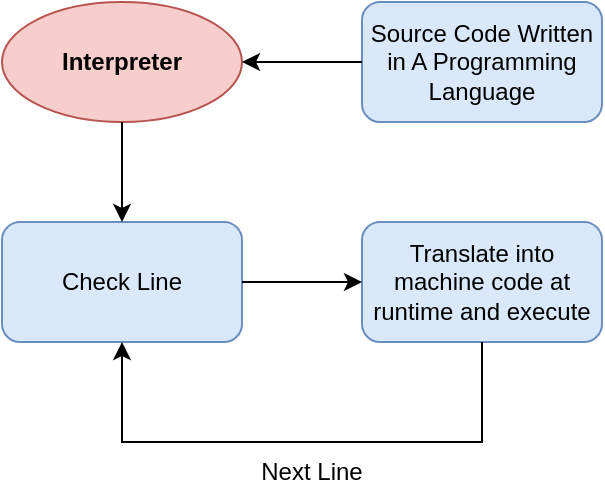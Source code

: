 <mxfile version="26.0.9">
  <diagram name="Page-1" id="1ufeGTMghd5KBNWvGzIa">
    <mxGraphModel dx="709" dy="458" grid="1" gridSize="10" guides="1" tooltips="1" connect="1" arrows="1" fold="1" page="1" pageScale="1" pageWidth="570" pageHeight="940" math="0" shadow="0">
      <root>
        <mxCell id="0" />
        <mxCell id="1" parent="0" />
        <mxCell id="Sr1aJHJvsDK0RKeou0HT-1" value="Check Line" style="rounded=1;whiteSpace=wrap;html=1;fillColor=#dae8fc;strokeColor=#6c8ebf;" vertex="1" parent="1">
          <mxGeometry x="130" y="280" width="120" height="60" as="geometry" />
        </mxCell>
        <mxCell id="Sr1aJHJvsDK0RKeou0HT-2" value="Translate into machine code at runtime and execute" style="rounded=1;whiteSpace=wrap;html=1;fillColor=#dae8fc;strokeColor=#6c8ebf;" vertex="1" parent="1">
          <mxGeometry x="310" y="280" width="120" height="60" as="geometry" />
        </mxCell>
        <mxCell id="Sr1aJHJvsDK0RKeou0HT-3" value="&lt;b&gt;Interpreter&lt;/b&gt;" style="ellipse;whiteSpace=wrap;html=1;fillColor=#f8cecc;strokeColor=#b85450;" vertex="1" parent="1">
          <mxGeometry x="130" y="170" width="120" height="60" as="geometry" />
        </mxCell>
        <mxCell id="Sr1aJHJvsDK0RKeou0HT-7" value="" style="endArrow=classic;html=1;rounded=0;endFill=1;bendable=0;entryX=0;entryY=0.5;entryDx=0;entryDy=0;exitX=1;exitY=0.5;exitDx=0;exitDy=0;" edge="1" parent="1" source="Sr1aJHJvsDK0RKeou0HT-1" target="Sr1aJHJvsDK0RKeou0HT-2">
          <mxGeometry width="50" height="50" relative="1" as="geometry">
            <mxPoint x="260" y="310" as="sourcePoint" />
            <mxPoint x="290" y="260" as="targetPoint" />
          </mxGeometry>
        </mxCell>
        <mxCell id="Sr1aJHJvsDK0RKeou0HT-8" value="" style="endArrow=classic;html=1;rounded=0;endFill=1;bendable=0;entryX=0.5;entryY=0;entryDx=0;entryDy=0;exitX=0.5;exitY=1;exitDx=0;exitDy=0;" edge="1" parent="1" source="Sr1aJHJvsDK0RKeou0HT-3" target="Sr1aJHJvsDK0RKeou0HT-1">
          <mxGeometry width="50" height="50" relative="1" as="geometry">
            <mxPoint x="210" y="250" as="sourcePoint" />
            <mxPoint x="270" y="250" as="targetPoint" />
          </mxGeometry>
        </mxCell>
        <mxCell id="Sr1aJHJvsDK0RKeou0HT-9" value="" style="endArrow=classic;html=1;rounded=0;endFill=1;entryX=0.5;entryY=1;entryDx=0;entryDy=0;exitX=0.5;exitY=1;exitDx=0;exitDy=0;" edge="1" parent="1" source="Sr1aJHJvsDK0RKeou0HT-2" target="Sr1aJHJvsDK0RKeou0HT-1">
          <mxGeometry width="50" height="50" relative="1" as="geometry">
            <mxPoint x="350" y="350" as="sourcePoint" />
            <mxPoint x="270" y="350" as="targetPoint" />
            <Array as="points">
              <mxPoint x="370" y="390" />
              <mxPoint x="190" y="390" />
            </Array>
          </mxGeometry>
        </mxCell>
        <mxCell id="Sr1aJHJvsDK0RKeou0HT-10" value="Next Line" style="text;html=1;align=center;verticalAlign=middle;whiteSpace=wrap;rounded=0;" vertex="1" parent="1">
          <mxGeometry x="245" y="390" width="80" height="30" as="geometry" />
        </mxCell>
        <mxCell id="Sr1aJHJvsDK0RKeou0HT-11" value="Source Code Written in A Programming Language" style="rounded=1;whiteSpace=wrap;html=1;fillColor=#dae8fc;strokeColor=#6c8ebf;" vertex="1" parent="1">
          <mxGeometry x="310" y="170" width="120" height="60" as="geometry" />
        </mxCell>
        <mxCell id="Sr1aJHJvsDK0RKeou0HT-17" value="" style="endArrow=classic;html=1;rounded=0;endFill=1;bendable=0;entryX=1;entryY=0.5;entryDx=0;entryDy=0;exitX=0;exitY=0.5;exitDx=0;exitDy=0;" edge="1" parent="1" source="Sr1aJHJvsDK0RKeou0HT-11" target="Sr1aJHJvsDK0RKeou0HT-3">
          <mxGeometry width="50" height="50" relative="1" as="geometry">
            <mxPoint x="260" y="220" as="sourcePoint" />
            <mxPoint x="260" y="270" as="targetPoint" />
          </mxGeometry>
        </mxCell>
      </root>
    </mxGraphModel>
  </diagram>
</mxfile>
